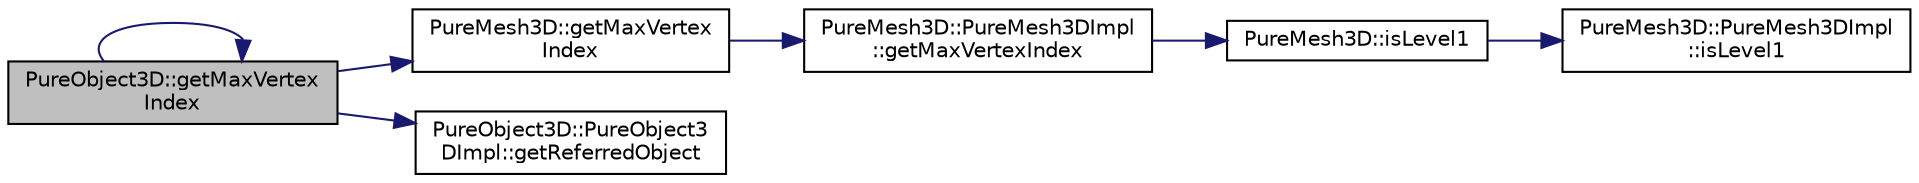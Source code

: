 digraph "PureObject3D::getMaxVertexIndex"
{
 // LATEX_PDF_SIZE
  edge [fontname="Helvetica",fontsize="10",labelfontname="Helvetica",labelfontsize="10"];
  node [fontname="Helvetica",fontsize="10",shape=record];
  rankdir="LR";
  Node1 [label="PureObject3D::getMaxVertex\lIndex",height=0.2,width=0.4,color="black", fillcolor="grey75", style="filled", fontcolor="black",tooltip="Gets the greatest index in the vertex indices array."];
  Node1 -> Node2 [color="midnightblue",fontsize="10",style="solid",fontname="Helvetica"];
  Node2 [label="PureMesh3D::getMaxVertex\lIndex",height=0.2,width=0.4,color="black", fillcolor="white", style="filled",URL="$class_pure_mesh3_d.html#a2f30c99a80f3f1bd9f22eb1f432e2052",tooltip="Gets the greatest index in the vertex indices array."];
  Node2 -> Node3 [color="midnightblue",fontsize="10",style="solid",fontname="Helvetica"];
  Node3 [label="PureMesh3D::PureMesh3DImpl\l::getMaxVertexIndex",height=0.2,width=0.4,color="black", fillcolor="white", style="filled",URL="$class_pure_mesh3_d_1_1_pure_mesh3_d_impl.html#afd3d2b328617abc8105f7016d93b3bee",tooltip=" "];
  Node3 -> Node4 [color="midnightblue",fontsize="10",style="solid",fontname="Helvetica"];
  Node4 [label="PureMesh3D::isLevel1",height=0.2,width=0.4,color="black", fillcolor="white", style="filled",URL="$class_pure_mesh3_d.html#a5994d09a83ab409a273eeffff3d6b105",tooltip="Tells if the mesh is a level-1 parent mesh."];
  Node4 -> Node5 [color="midnightblue",fontsize="10",style="solid",fontname="Helvetica"];
  Node5 [label="PureMesh3D::PureMesh3DImpl\l::isLevel1",height=0.2,width=0.4,color="black", fillcolor="white", style="filled",URL="$class_pure_mesh3_d_1_1_pure_mesh3_d_impl.html#affd18ce4e5530fc032f1eb2d5c03c689",tooltip=" "];
  Node1 -> Node1 [color="midnightblue",fontsize="10",style="solid",fontname="Helvetica"];
  Node1 -> Node6 [color="midnightblue",fontsize="10",style="solid",fontname="Helvetica"];
  Node6 [label="PureObject3D::PureObject3\lDImpl::getReferredObject",height=0.2,width=0.4,color="black", fillcolor="white", style="filled",URL="$class_pure_object3_d_1_1_pure_object3_d_impl.html#a40d9f6688f4f5c505ca45cb476c36eec",tooltip=" "];
}
